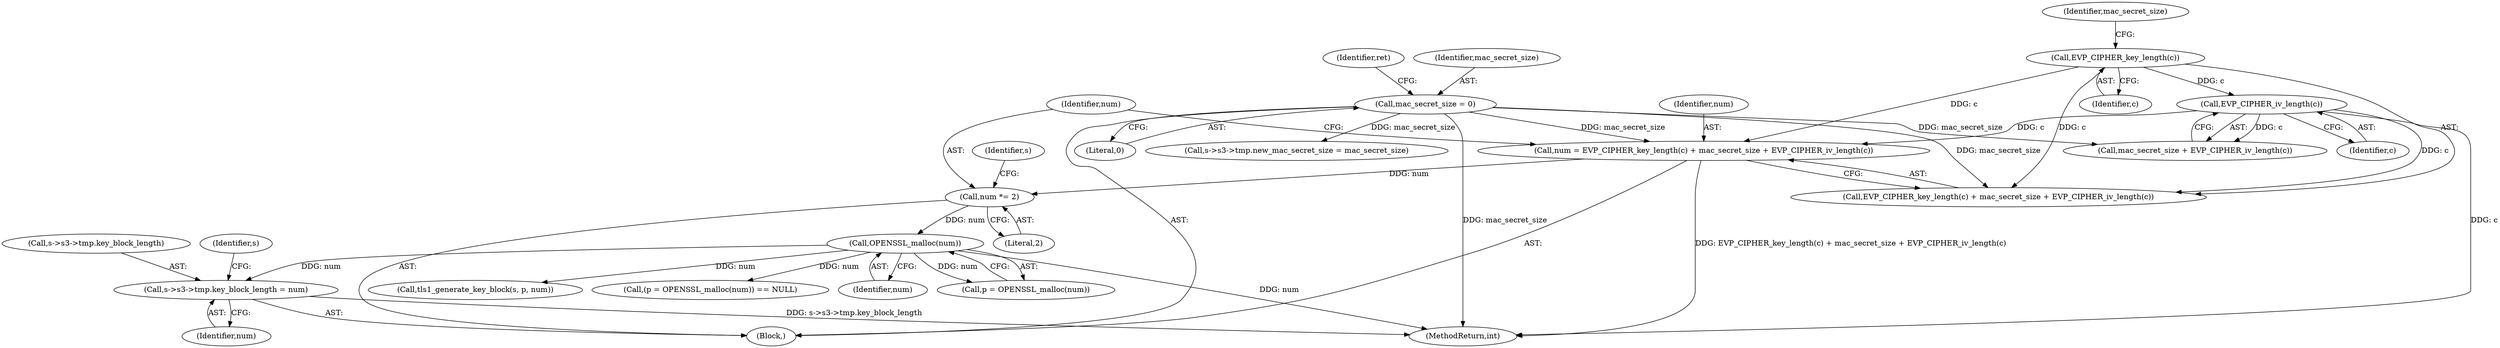 digraph "0_openssl_4ad93618d26a3ea23d36ad5498ff4f59eff3a4d2_5@pointer" {
"1000219" [label="(Call,s->s3->tmp.key_block_length = num)"];
"1000211" [label="(Call,OPENSSL_malloc(num))"];
"1000202" [label="(Call,num *= 2)"];
"1000193" [label="(Call,num = EVP_CIPHER_key_length(c) + mac_secret_size + EVP_CIPHER_iv_length(c))"];
"1000196" [label="(Call,EVP_CIPHER_key_length(c))"];
"1000114" [label="(Call,mac_secret_size = 0)"];
"1000200" [label="(Call,EVP_CIPHER_iv_length(c))"];
"1000436" [label="(MethodReturn,int)"];
"1000198" [label="(Call,mac_secret_size + EVP_CIPHER_iv_length(c))"];
"1000203" [label="(Identifier,num)"];
"1000116" [label="(Literal,0)"];
"1000119" [label="(Identifier,ret)"];
"1000209" [label="(Call,p = OPENSSL_malloc(num))"];
"1000195" [label="(Call,EVP_CIPHER_key_length(c) + mac_secret_size + EVP_CIPHER_iv_length(c))"];
"1000204" [label="(Literal,2)"];
"1000219" [label="(Call,s->s3->tmp.key_block_length = num)"];
"1000196" [label="(Call,EVP_CIPHER_key_length(c))"];
"1000211" [label="(Call,OPENSSL_malloc(num))"];
"1000199" [label="(Identifier,mac_secret_size)"];
"1000201" [label="(Identifier,c)"];
"1000115" [label="(Identifier,mac_secret_size)"];
"1000232" [label="(Identifier,s)"];
"1000197" [label="(Identifier,c)"];
"1000212" [label="(Identifier,num)"];
"1000184" [label="(Call,s->s3->tmp.new_mac_secret_size = mac_secret_size)"];
"1000227" [label="(Identifier,num)"];
"1000193" [label="(Call,num = EVP_CIPHER_key_length(c) + mac_secret_size + EVP_CIPHER_iv_length(c))"];
"1000333" [label="(Call,tls1_generate_key_block(s, p, num))"];
"1000220" [label="(Call,s->s3->tmp.key_block_length)"];
"1000202" [label="(Call,num *= 2)"];
"1000208" [label="(Call,(p = OPENSSL_malloc(num)) == NULL)"];
"1000114" [label="(Call,mac_secret_size = 0)"];
"1000206" [label="(Identifier,s)"];
"1000103" [label="(Block,)"];
"1000200" [label="(Call,EVP_CIPHER_iv_length(c))"];
"1000194" [label="(Identifier,num)"];
"1000219" -> "1000103"  [label="AST: "];
"1000219" -> "1000227"  [label="CFG: "];
"1000220" -> "1000219"  [label="AST: "];
"1000227" -> "1000219"  [label="AST: "];
"1000232" -> "1000219"  [label="CFG: "];
"1000219" -> "1000436"  [label="DDG: s->s3->tmp.key_block_length"];
"1000211" -> "1000219"  [label="DDG: num"];
"1000211" -> "1000209"  [label="AST: "];
"1000211" -> "1000212"  [label="CFG: "];
"1000212" -> "1000211"  [label="AST: "];
"1000209" -> "1000211"  [label="CFG: "];
"1000211" -> "1000436"  [label="DDG: num"];
"1000211" -> "1000208"  [label="DDG: num"];
"1000211" -> "1000209"  [label="DDG: num"];
"1000202" -> "1000211"  [label="DDG: num"];
"1000211" -> "1000333"  [label="DDG: num"];
"1000202" -> "1000103"  [label="AST: "];
"1000202" -> "1000204"  [label="CFG: "];
"1000203" -> "1000202"  [label="AST: "];
"1000204" -> "1000202"  [label="AST: "];
"1000206" -> "1000202"  [label="CFG: "];
"1000193" -> "1000202"  [label="DDG: num"];
"1000193" -> "1000103"  [label="AST: "];
"1000193" -> "1000195"  [label="CFG: "];
"1000194" -> "1000193"  [label="AST: "];
"1000195" -> "1000193"  [label="AST: "];
"1000203" -> "1000193"  [label="CFG: "];
"1000193" -> "1000436"  [label="DDG: EVP_CIPHER_key_length(c) + mac_secret_size + EVP_CIPHER_iv_length(c)"];
"1000196" -> "1000193"  [label="DDG: c"];
"1000114" -> "1000193"  [label="DDG: mac_secret_size"];
"1000200" -> "1000193"  [label="DDG: c"];
"1000196" -> "1000195"  [label="AST: "];
"1000196" -> "1000197"  [label="CFG: "];
"1000197" -> "1000196"  [label="AST: "];
"1000199" -> "1000196"  [label="CFG: "];
"1000196" -> "1000195"  [label="DDG: c"];
"1000196" -> "1000200"  [label="DDG: c"];
"1000114" -> "1000103"  [label="AST: "];
"1000114" -> "1000116"  [label="CFG: "];
"1000115" -> "1000114"  [label="AST: "];
"1000116" -> "1000114"  [label="AST: "];
"1000119" -> "1000114"  [label="CFG: "];
"1000114" -> "1000436"  [label="DDG: mac_secret_size"];
"1000114" -> "1000184"  [label="DDG: mac_secret_size"];
"1000114" -> "1000195"  [label="DDG: mac_secret_size"];
"1000114" -> "1000198"  [label="DDG: mac_secret_size"];
"1000200" -> "1000198"  [label="AST: "];
"1000200" -> "1000201"  [label="CFG: "];
"1000201" -> "1000200"  [label="AST: "];
"1000198" -> "1000200"  [label="CFG: "];
"1000200" -> "1000436"  [label="DDG: c"];
"1000200" -> "1000195"  [label="DDG: c"];
"1000200" -> "1000198"  [label="DDG: c"];
}
